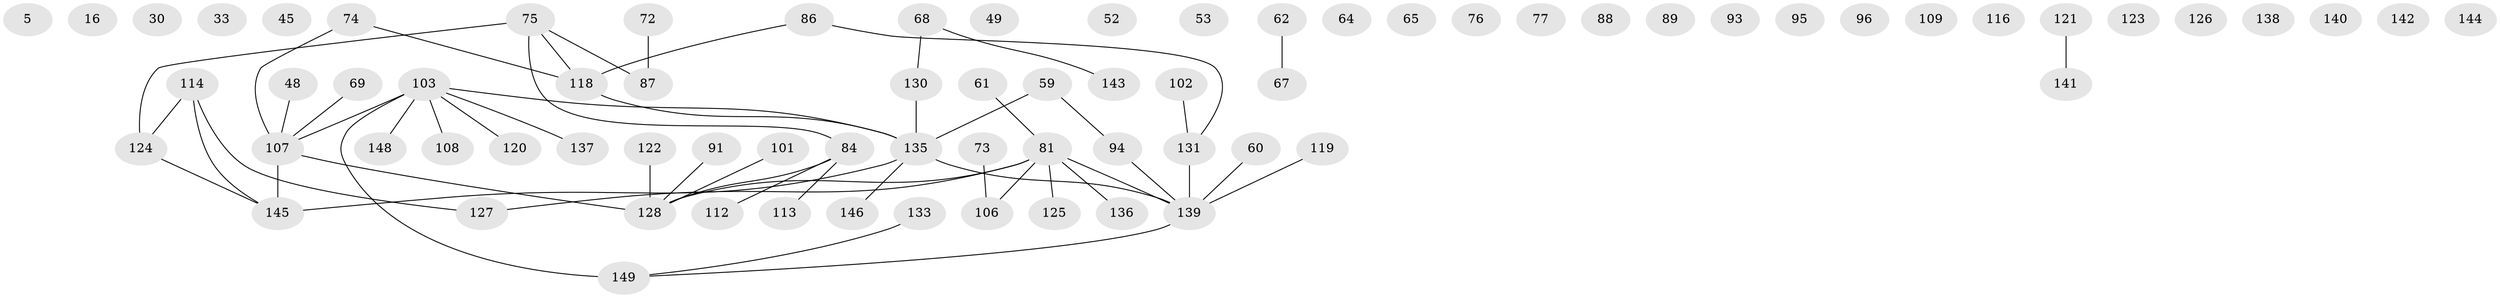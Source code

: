 // original degree distribution, {1: 0.26174496644295303, 4: 0.11409395973154363, 3: 0.18120805369127516, 0: 0.15436241610738255, 2: 0.26174496644295303, 5: 0.026845637583892617}
// Generated by graph-tools (version 1.1) at 2025/40/03/09/25 04:40:37]
// undirected, 74 vertices, 56 edges
graph export_dot {
graph [start="1"]
  node [color=gray90,style=filled];
  5;
  16;
  30 [super="+4"];
  33;
  45;
  48 [super="+12"];
  49;
  52;
  53;
  59;
  60;
  61;
  62;
  64;
  65;
  67;
  68;
  69;
  72;
  73;
  74;
  75 [super="+58"];
  76;
  77;
  81 [super="+21+36"];
  84;
  86;
  87;
  88;
  89;
  91;
  93;
  94;
  95;
  96 [super="+40"];
  101 [super="+34"];
  102;
  103 [super="+99+92+82"];
  106 [super="+35+71+105"];
  107 [super="+98"];
  108;
  109;
  112;
  113;
  114 [super="+29"];
  116;
  118 [super="+80+42"];
  119;
  120;
  121;
  122;
  123;
  124 [super="+111"];
  125;
  126;
  127;
  128 [super="+19+39+57"];
  130;
  131 [super="+46+90"];
  133;
  135 [super="+31+104+115"];
  136;
  137;
  138;
  139 [super="+110+132+100"];
  140;
  141;
  142;
  143;
  144;
  145 [super="+117+129+51+134"];
  146;
  148 [super="+20"];
  149 [super="+147"];
  48 -- 107;
  59 -- 94;
  59 -- 135;
  60 -- 139;
  61 -- 81;
  62 -- 67;
  68 -- 130;
  68 -- 143;
  69 -- 107;
  72 -- 87;
  73 -- 106;
  74 -- 107;
  74 -- 118;
  75 -- 84;
  75 -- 118;
  75 -- 124 [weight=2];
  75 -- 87;
  81 -- 125;
  81 -- 136;
  81 -- 127;
  81 -- 128 [weight=2];
  81 -- 106 [weight=2];
  81 -- 139;
  84 -- 112;
  84 -- 113;
  84 -- 128;
  86 -- 131;
  86 -- 118;
  91 -- 128;
  94 -- 139;
  101 -- 128;
  102 -- 131;
  103 -- 107 [weight=2];
  103 -- 135;
  103 -- 108;
  103 -- 149 [weight=2];
  103 -- 137;
  103 -- 120;
  103 -- 148;
  107 -- 128 [weight=2];
  107 -- 145 [weight=2];
  114 -- 124 [weight=2];
  114 -- 127;
  114 -- 145;
  118 -- 135;
  119 -- 139;
  121 -- 141;
  122 -- 128;
  124 -- 145;
  130 -- 135;
  131 -- 139 [weight=3];
  133 -- 149;
  135 -- 145 [weight=3];
  135 -- 146;
  135 -- 139;
  139 -- 149;
}
